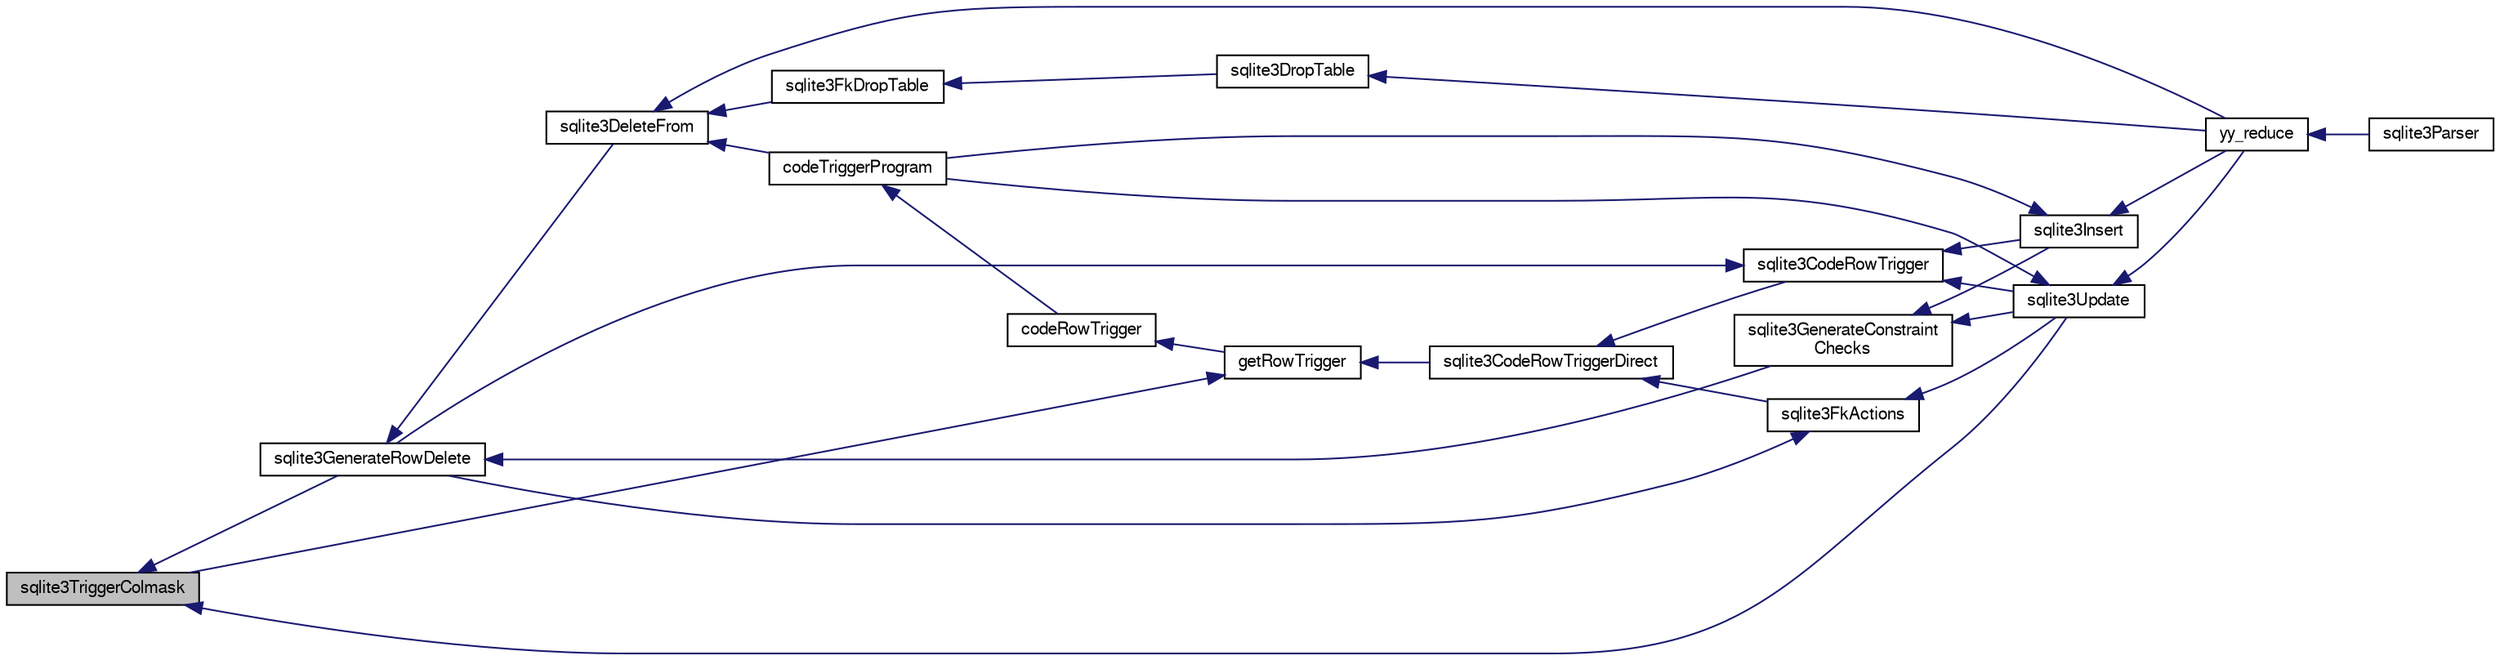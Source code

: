 digraph "sqlite3TriggerColmask"
{
  edge [fontname="FreeSans",fontsize="10",labelfontname="FreeSans",labelfontsize="10"];
  node [fontname="FreeSans",fontsize="10",shape=record];
  rankdir="LR";
  Node724445 [label="sqlite3TriggerColmask",height=0.2,width=0.4,color="black", fillcolor="grey75", style="filled", fontcolor="black"];
  Node724445 -> Node724446 [dir="back",color="midnightblue",fontsize="10",style="solid",fontname="FreeSans"];
  Node724446 [label="sqlite3GenerateRowDelete",height=0.2,width=0.4,color="black", fillcolor="white", style="filled",URL="$sqlite3_8c.html#a2c76cbf3027fc18fdbb8cb4cd96b77d9"];
  Node724446 -> Node724447 [dir="back",color="midnightblue",fontsize="10",style="solid",fontname="FreeSans"];
  Node724447 [label="sqlite3DeleteFrom",height=0.2,width=0.4,color="black", fillcolor="white", style="filled",URL="$sqlite3_8c.html#ab9b4b45349188b49eabb23f94608a091"];
  Node724447 -> Node724448 [dir="back",color="midnightblue",fontsize="10",style="solid",fontname="FreeSans"];
  Node724448 [label="sqlite3FkDropTable",height=0.2,width=0.4,color="black", fillcolor="white", style="filled",URL="$sqlite3_8c.html#a1218c6fc74e89152ceaa4760e82f5ef9"];
  Node724448 -> Node724449 [dir="back",color="midnightblue",fontsize="10",style="solid",fontname="FreeSans"];
  Node724449 [label="sqlite3DropTable",height=0.2,width=0.4,color="black", fillcolor="white", style="filled",URL="$sqlite3_8c.html#a5534f77364b5568783c0e50db3c9defb"];
  Node724449 -> Node724450 [dir="back",color="midnightblue",fontsize="10",style="solid",fontname="FreeSans"];
  Node724450 [label="yy_reduce",height=0.2,width=0.4,color="black", fillcolor="white", style="filled",URL="$sqlite3_8c.html#a7c419a9b25711c666a9a2449ef377f14"];
  Node724450 -> Node724451 [dir="back",color="midnightblue",fontsize="10",style="solid",fontname="FreeSans"];
  Node724451 [label="sqlite3Parser",height=0.2,width=0.4,color="black", fillcolor="white", style="filled",URL="$sqlite3_8c.html#a0327d71a5fabe0b6a343d78a2602e72a"];
  Node724447 -> Node724452 [dir="back",color="midnightblue",fontsize="10",style="solid",fontname="FreeSans"];
  Node724452 [label="codeTriggerProgram",height=0.2,width=0.4,color="black", fillcolor="white", style="filled",URL="$sqlite3_8c.html#a120801f59d9281d201d2ff4b2606836e"];
  Node724452 -> Node724453 [dir="back",color="midnightblue",fontsize="10",style="solid",fontname="FreeSans"];
  Node724453 [label="codeRowTrigger",height=0.2,width=0.4,color="black", fillcolor="white", style="filled",URL="$sqlite3_8c.html#a463cea5aaaf388b560b206570a0022fc"];
  Node724453 -> Node724454 [dir="back",color="midnightblue",fontsize="10",style="solid",fontname="FreeSans"];
  Node724454 [label="getRowTrigger",height=0.2,width=0.4,color="black", fillcolor="white", style="filled",URL="$sqlite3_8c.html#a69626ef20b540d1a2b19cf56f3f45689"];
  Node724454 -> Node724455 [dir="back",color="midnightblue",fontsize="10",style="solid",fontname="FreeSans"];
  Node724455 [label="sqlite3CodeRowTriggerDirect",height=0.2,width=0.4,color="black", fillcolor="white", style="filled",URL="$sqlite3_8c.html#ad92829f9001bcf89a0299dad5a48acd4"];
  Node724455 -> Node724456 [dir="back",color="midnightblue",fontsize="10",style="solid",fontname="FreeSans"];
  Node724456 [label="sqlite3FkActions",height=0.2,width=0.4,color="black", fillcolor="white", style="filled",URL="$sqlite3_8c.html#a39159bd1623724946c22355ba7f3ef90"];
  Node724456 -> Node724446 [dir="back",color="midnightblue",fontsize="10",style="solid",fontname="FreeSans"];
  Node724456 -> Node724457 [dir="back",color="midnightblue",fontsize="10",style="solid",fontname="FreeSans"];
  Node724457 [label="sqlite3Update",height=0.2,width=0.4,color="black", fillcolor="white", style="filled",URL="$sqlite3_8c.html#ac5aa67c46e8cc8174566fabe6809fafa"];
  Node724457 -> Node724452 [dir="back",color="midnightblue",fontsize="10",style="solid",fontname="FreeSans"];
  Node724457 -> Node724450 [dir="back",color="midnightblue",fontsize="10",style="solid",fontname="FreeSans"];
  Node724455 -> Node724458 [dir="back",color="midnightblue",fontsize="10",style="solid",fontname="FreeSans"];
  Node724458 [label="sqlite3CodeRowTrigger",height=0.2,width=0.4,color="black", fillcolor="white", style="filled",URL="$sqlite3_8c.html#a37f21393c74de4d01b16761ee9abacd9"];
  Node724458 -> Node724446 [dir="back",color="midnightblue",fontsize="10",style="solid",fontname="FreeSans"];
  Node724458 -> Node724459 [dir="back",color="midnightblue",fontsize="10",style="solid",fontname="FreeSans"];
  Node724459 [label="sqlite3Insert",height=0.2,width=0.4,color="black", fillcolor="white", style="filled",URL="$sqlite3_8c.html#a5b17c9c2000bae6bdff8e6be48d7dc2b"];
  Node724459 -> Node724452 [dir="back",color="midnightblue",fontsize="10",style="solid",fontname="FreeSans"];
  Node724459 -> Node724450 [dir="back",color="midnightblue",fontsize="10",style="solid",fontname="FreeSans"];
  Node724458 -> Node724457 [dir="back",color="midnightblue",fontsize="10",style="solid",fontname="FreeSans"];
  Node724454 -> Node724445 [dir="back",color="midnightblue",fontsize="10",style="solid",fontname="FreeSans"];
  Node724447 -> Node724450 [dir="back",color="midnightblue",fontsize="10",style="solid",fontname="FreeSans"];
  Node724446 -> Node724460 [dir="back",color="midnightblue",fontsize="10",style="solid",fontname="FreeSans"];
  Node724460 [label="sqlite3GenerateConstraint\lChecks",height=0.2,width=0.4,color="black", fillcolor="white", style="filled",URL="$sqlite3_8c.html#aef639c1e6a0c0a67ca6e7690ad931bd2"];
  Node724460 -> Node724459 [dir="back",color="midnightblue",fontsize="10",style="solid",fontname="FreeSans"];
  Node724460 -> Node724457 [dir="back",color="midnightblue",fontsize="10",style="solid",fontname="FreeSans"];
  Node724445 -> Node724457 [dir="back",color="midnightblue",fontsize="10",style="solid",fontname="FreeSans"];
}
